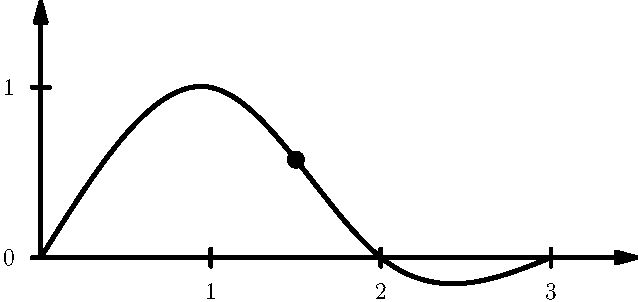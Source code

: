 unitsize(3cm);
import graph;

currentpen = currentpen + 2pt;

real f(real x) {
	return 8*x/5 - 3x^3/5;
}
path g = graph(f,0,1);
draw(g);

real f(real x) {
	return x^3 - 24*x^2/5 + 32*x/5 - 8/5;
}
path g = graph(f,1,2);
draw(g);

real f(real x) {
	return -2*x^3/5 + 18*x^2/5 - 52*x/5 + 48/5;
}
path g = graph(f,2,3);
draw(g);

fill(circle((1.5, 0.575), 0.05));

draw((0, 0)--(3.5, 0), Arrow(10));
draw((0, 0)--(0, 1.5), Arrow(10));

for(int i = 1; i < 4; ++i) {
  if(i == 0) continue;
  draw((i, 0.05)--(i, -0.05));
  label(string(i), (i, 0), 3*S);
}
for(int i = 0; i < 2; ++i) {
  draw((0.05, i)--(-0.05, i));
  label(string(i), (0, i), 3*W);
}